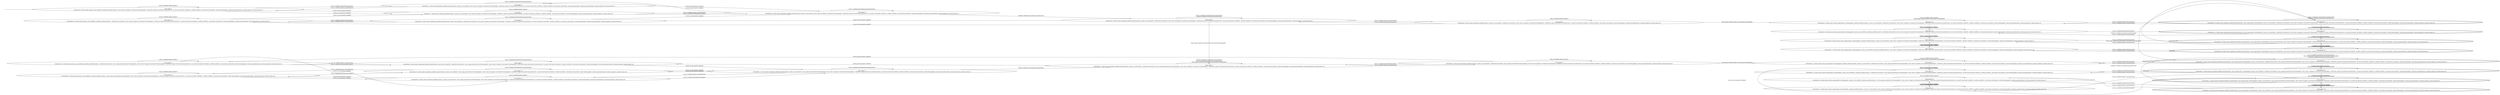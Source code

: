 digraph {
rankdir="LR"
s0[label="state_index=0
State(index=0, fluent atoms=[(power_avail satellite0), (pointing satellite0 planet1)], static atoms=[(supports instrument0 thermograph0), (calibration_target instrument0 groundstation0), (on_board instrument0 satellite0), (satellite satellite0), (instrument instrument0), (mode thermograph0), (direction groundstation0), (direction planet1)], derived atoms=[])
"]
s1[label="state_index=1
State(index=1, fluent atoms=[(pointing satellite0 planet1), (power_on instrument0)], static atoms=[(supports instrument0 thermograph0), (calibration_target instrument0 groundstation0), (on_board instrument0 satellite0), (satellite satellite0), (instrument instrument0), (mode thermograph0), (direction groundstation0), (direction planet1)], derived atoms=[])
"]
s2[label="state_index=2
State(index=2, fluent atoms=[(pointing satellite0 groundstation0), (power_avail satellite0)], static atoms=[(supports instrument0 thermograph0), (calibration_target instrument0 groundstation0), (on_board instrument0 satellite0), (satellite satellite0), (instrument instrument0), (mode thermograph0), (direction groundstation0), (direction planet1)], derived atoms=[])
"]
s3[label="state_index=3
State(index=3, fluent atoms=[(pointing satellite0 groundstation0), (power_on instrument0)], static atoms=[(supports instrument0 thermograph0), (calibration_target instrument0 groundstation0), (on_board instrument0 satellite0), (satellite satellite0), (instrument instrument0), (mode thermograph0), (direction groundstation0), (direction planet1)], derived atoms=[])
"]
s4[label="state_index=4
State(index=4, fluent atoms=[(pointing satellite0 groundstation0), (power_on instrument0), (calibrated instrument0)], static atoms=[(supports instrument0 thermograph0), (calibration_target instrument0 groundstation0), (on_board instrument0 satellite0), (satellite satellite0), (instrument instrument0), (mode thermograph0), (direction groundstation0), (direction planet1)], derived atoms=[])
"]
s5[label="state_index=5
State(index=5, fluent atoms=[(pointing satellite0 groundstation0), (power_avail satellite0), (calibrated instrument0)], static atoms=[(supports instrument0 thermograph0), (calibration_target instrument0 groundstation0), (on_board instrument0 satellite0), (satellite satellite0), (instrument instrument0), (mode thermograph0), (direction groundstation0), (direction planet1)], derived atoms=[])
"]
s6[label="state_index=6
State(index=6, fluent atoms=[(pointing satellite0 planet1), (power_on instrument0), (calibrated instrument0)], static atoms=[(supports instrument0 thermograph0), (calibration_target instrument0 groundstation0), (on_board instrument0 satellite0), (satellite satellite0), (instrument instrument0), (mode thermograph0), (direction groundstation0), (direction planet1)], derived atoms=[])
"]
s7[label="state_index=7
State(index=7, fluent atoms=[(pointing satellite0 groundstation0), (power_on instrument0), (calibrated instrument0), (have_image groundstation0 thermograph0)], static atoms=[(supports instrument0 thermograph0), (calibration_target instrument0 groundstation0), (on_board instrument0 satellite0), (satellite satellite0), (instrument instrument0), (mode thermograph0), (direction groundstation0), (direction planet1)], derived atoms=[])
"]
s8[label="state_index=8
State(index=8, fluent atoms=[(pointing satellite0 groundstation0), (power_avail satellite0), (calibrated instrument0), (have_image groundstation0 thermograph0)], static atoms=[(supports instrument0 thermograph0), (calibration_target instrument0 groundstation0), (on_board instrument0 satellite0), (satellite satellite0), (instrument instrument0), (mode thermograph0), (direction groundstation0), (direction planet1)], derived atoms=[])
"]
s9[label="state_index=9
State(index=9, fluent atoms=[(pointing satellite0 planet1), (power_on instrument0), (calibrated instrument0), (have_image groundstation0 thermograph0)], static atoms=[(supports instrument0 thermograph0), (calibration_target instrument0 groundstation0), (on_board instrument0 satellite0), (satellite satellite0), (instrument instrument0), (mode thermograph0), (direction groundstation0), (direction planet1)], derived atoms=[])
"]
s10[label="state_index=10
State(index=10, fluent atoms=[(power_avail satellite0), (pointing satellite0 planet1), (calibrated instrument0), (have_image groundstation0 thermograph0)], static atoms=[(supports instrument0 thermograph0), (calibration_target instrument0 groundstation0), (on_board instrument0 satellite0), (satellite satellite0), (instrument instrument0), (mode thermograph0), (direction groundstation0), (direction planet1)], derived atoms=[])
"]
s11[label="state_index=11
State(index=11, fluent atoms=[(have_image planet1 thermograph0), (pointing satellite0 planet1), (power_on instrument0), (calibrated instrument0), (have_image groundstation0 thermograph0)], static atoms=[(supports instrument0 thermograph0), (calibration_target instrument0 groundstation0), (on_board instrument0 satellite0), (satellite satellite0), (instrument instrument0), (mode thermograph0), (direction groundstation0), (direction planet1)], derived atoms=[])
"]
s12[label="state_index=12
State(index=12, fluent atoms=[(have_image planet1 thermograph0), (power_avail satellite0), (pointing satellite0 planet1), (calibrated instrument0), (have_image groundstation0 thermograph0)], static atoms=[(supports instrument0 thermograph0), (calibration_target instrument0 groundstation0), (on_board instrument0 satellite0), (satellite satellite0), (instrument instrument0), (mode thermograph0), (direction groundstation0), (direction planet1)], derived atoms=[])
"]
s13[peripheries=2,label="state_index=13
State(index=13, fluent atoms=[(pointing satellite0 groundstation0), (have_image planet1 thermograph0), (power_on instrument0), (calibrated instrument0), (have_image groundstation0 thermograph0)], static atoms=[(supports instrument0 thermograph0), (calibration_target instrument0 groundstation0), (on_board instrument0 satellite0), (satellite satellite0), (instrument instrument0), (mode thermograph0), (direction groundstation0), (direction planet1)], derived atoms=[])
"]
s14[peripheries=2,label="state_index=14
State(index=14, fluent atoms=[(pointing satellite0 groundstation0), (have_image planet1 thermograph0), (power_avail satellite0), (calibrated instrument0), (have_image groundstation0 thermograph0)], static atoms=[(supports instrument0 thermograph0), (calibration_target instrument0 groundstation0), (on_board instrument0 satellite0), (satellite satellite0), (instrument instrument0), (mode thermograph0), (direction groundstation0), (direction planet1)], derived atoms=[])
"]
s15[peripheries=2,label="state_index=15
State(index=15, fluent atoms=[(pointing satellite0 groundstation0), (have_image planet1 thermograph0), (power_on instrument0), (have_image groundstation0 thermograph0)], static atoms=[(supports instrument0 thermograph0), (calibration_target instrument0 groundstation0), (on_board instrument0 satellite0), (satellite satellite0), (instrument instrument0), (mode thermograph0), (direction groundstation0), (direction planet1)], derived atoms=[])
"]
s16[peripheries=2,label="state_index=16
State(index=16, fluent atoms=[(pointing satellite0 groundstation0), (have_image planet1 thermograph0), (power_avail satellite0), (have_image groundstation0 thermograph0)], static atoms=[(supports instrument0 thermograph0), (calibration_target instrument0 groundstation0), (on_board instrument0 satellite0), (satellite satellite0), (instrument instrument0), (mode thermograph0), (direction groundstation0), (direction planet1)], derived atoms=[])
"]
s17[label="state_index=17
State(index=17, fluent atoms=[(have_image planet1 thermograph0), (pointing satellite0 planet1), (power_on instrument0), (have_image groundstation0 thermograph0)], static atoms=[(supports instrument0 thermograph0), (calibration_target instrument0 groundstation0), (on_board instrument0 satellite0), (satellite satellite0), (instrument instrument0), (mode thermograph0), (direction groundstation0), (direction planet1)], derived atoms=[])
"]
s18[label="state_index=18
State(index=18, fluent atoms=[(have_image planet1 thermograph0), (power_avail satellite0), (pointing satellite0 planet1), (have_image groundstation0 thermograph0)], static atoms=[(supports instrument0 thermograph0), (calibration_target instrument0 groundstation0), (on_board instrument0 satellite0), (satellite satellite0), (instrument instrument0), (mode thermograph0), (direction groundstation0), (direction planet1)], derived atoms=[])
"]
s19[label="state_index=19
State(index=19, fluent atoms=[(pointing satellite0 planet1), (power_on instrument0), (have_image groundstation0 thermograph0)], static atoms=[(supports instrument0 thermograph0), (calibration_target instrument0 groundstation0), (on_board instrument0 satellite0), (satellite satellite0), (instrument instrument0), (mode thermograph0), (direction groundstation0), (direction planet1)], derived atoms=[])
"]
s20[label="state_index=20
State(index=20, fluent atoms=[(power_avail satellite0), (pointing satellite0 planet1), (have_image groundstation0 thermograph0)], static atoms=[(supports instrument0 thermograph0), (calibration_target instrument0 groundstation0), (on_board instrument0 satellite0), (satellite satellite0), (instrument instrument0), (mode thermograph0), (direction groundstation0), (direction planet1)], derived atoms=[])
"]
s21[label="state_index=21
State(index=21, fluent atoms=[(pointing satellite0 groundstation0), (power_on instrument0), (have_image groundstation0 thermograph0)], static atoms=[(supports instrument0 thermograph0), (calibration_target instrument0 groundstation0), (on_board instrument0 satellite0), (satellite satellite0), (instrument instrument0), (mode thermograph0), (direction groundstation0), (direction planet1)], derived atoms=[])
"]
s22[label="state_index=22
State(index=22, fluent atoms=[(pointing satellite0 groundstation0), (power_avail satellite0), (have_image groundstation0 thermograph0)], static atoms=[(supports instrument0 thermograph0), (calibration_target instrument0 groundstation0), (on_board instrument0 satellite0), (satellite satellite0), (instrument instrument0), (mode thermograph0), (direction groundstation0), (direction planet1)], derived atoms=[])
"]
s23[label="state_index=23
State(index=23, fluent atoms=[(power_avail satellite0), (pointing satellite0 planet1), (calibrated instrument0)], static atoms=[(supports instrument0 thermograph0), (calibration_target instrument0 groundstation0), (on_board instrument0 satellite0), (satellite satellite0), (instrument instrument0), (mode thermograph0), (direction groundstation0), (direction planet1)], derived atoms=[])
"]
s24[label="state_index=24
State(index=24, fluent atoms=[(have_image planet1 thermograph0), (pointing satellite0 planet1), (power_on instrument0), (calibrated instrument0)], static atoms=[(supports instrument0 thermograph0), (calibration_target instrument0 groundstation0), (on_board instrument0 satellite0), (satellite satellite0), (instrument instrument0), (mode thermograph0), (direction groundstation0), (direction planet1)], derived atoms=[])
"]
s25[label="state_index=25
State(index=25, fluent atoms=[(have_image planet1 thermograph0), (power_avail satellite0), (pointing satellite0 planet1), (calibrated instrument0)], static atoms=[(supports instrument0 thermograph0), (calibration_target instrument0 groundstation0), (on_board instrument0 satellite0), (satellite satellite0), (instrument instrument0), (mode thermograph0), (direction groundstation0), (direction planet1)], derived atoms=[])
"]
s26[peripheries=2,label="state_index=26
State(index=26, fluent atoms=[(pointing satellite0 groundstation0), (have_image planet1 thermograph0), (power_on instrument0), (calibrated instrument0)], static atoms=[(supports instrument0 thermograph0), (calibration_target instrument0 groundstation0), (on_board instrument0 satellite0), (satellite satellite0), (instrument instrument0), (mode thermograph0), (direction groundstation0), (direction planet1)], derived atoms=[])
"]
s27[peripheries=2,label="state_index=27
State(index=27, fluent atoms=[(pointing satellite0 groundstation0), (have_image planet1 thermograph0), (power_avail satellite0), (calibrated instrument0)], static atoms=[(supports instrument0 thermograph0), (calibration_target instrument0 groundstation0), (on_board instrument0 satellite0), (satellite satellite0), (instrument instrument0), (mode thermograph0), (direction groundstation0), (direction planet1)], derived atoms=[])
"]
s28[peripheries=2,label="state_index=28
State(index=28, fluent atoms=[(pointing satellite0 groundstation0), (have_image planet1 thermograph0), (power_on instrument0)], static atoms=[(supports instrument0 thermograph0), (calibration_target instrument0 groundstation0), (on_board instrument0 satellite0), (satellite satellite0), (instrument instrument0), (mode thermograph0), (direction groundstation0), (direction planet1)], derived atoms=[])
"]
s29[peripheries=2,label="state_index=29
State(index=29, fluent atoms=[(pointing satellite0 groundstation0), (have_image planet1 thermograph0), (power_avail satellite0)], static atoms=[(supports instrument0 thermograph0), (calibration_target instrument0 groundstation0), (on_board instrument0 satellite0), (satellite satellite0), (instrument instrument0), (mode thermograph0), (direction groundstation0), (direction planet1)], derived atoms=[])
"]
s30[label="state_index=30
State(index=30, fluent atoms=[(have_image planet1 thermograph0), (pointing satellite0 planet1), (power_on instrument0)], static atoms=[(supports instrument0 thermograph0), (calibration_target instrument0 groundstation0), (on_board instrument0 satellite0), (satellite satellite0), (instrument instrument0), (mode thermograph0), (direction groundstation0), (direction planet1)], derived atoms=[])
"]
s31[label="state_index=31
State(index=31, fluent atoms=[(have_image planet1 thermograph0), (power_avail satellite0), (pointing satellite0 planet1)], static atoms=[(supports instrument0 thermograph0), (calibration_target instrument0 groundstation0), (on_board instrument0 satellite0), (satellite satellite0), (instrument instrument0), (mode thermograph0), (direction groundstation0), (direction planet1)], derived atoms=[])
"]
Dangling [ label = "", style = invis ]
{ rank = same; Dangling }
Dangling -> s0
{ rank = same; s0,s10,s20,s23}
{ rank = same; s1,s2,s5,s8,s19,s22}
{ rank = same; s3,s21}
{ rank = same; s4,s7}
{ rank = same; s6,s9}
{ rank = same; s11,s12,s17,s18,s24,s25,s30,s31}
{ rank = same; s13,s14,s15,s16,s26,s27,s28,s29}
s0->s0 [label="(turn_to satellite0 planet1 planet1)
"]
s0->s1 [label="(switch_on instrument0 satellite0)
"]
s0->s2 [label="(turn_to satellite0 groundstation0 planet1)
"]
s1->s0 [label="(switch_off instrument0 satellite0)
"]
s1->s1 [label="(turn_to satellite0 planet1 planet1)
"]
s1->s3 [label="(turn_to satellite0 groundstation0 planet1)
"]
s2->s0 [label="(turn_to satellite0 planet1 groundstation0)
"]
s2->s2 [label="(turn_to satellite0 groundstation0 groundstation0)
"]
s2->s3 [label="(switch_on instrument0 satellite0)
"]
s3->s1 [label="(turn_to satellite0 planet1 groundstation0)
"]
s3->s2 [label="(switch_off instrument0 satellite0)
"]
s3->s3 [label="(turn_to satellite0 groundstation0 groundstation0)
"]
s3->s4 [label="(calibrate satellite0 instrument0 groundstation0)
"]
s4->s4 [label="(turn_to satellite0 groundstation0 groundstation0)
(calibrate satellite0 instrument0 groundstation0)
"]
s4->s5 [label="(switch_off instrument0 satellite0)
"]
s4->s6 [label="(turn_to satellite0 planet1 groundstation0)
"]
s4->s7 [label="(take_image satellite0 groundstation0 instrument0 thermograph0)
"]
s5->s3 [label="(switch_on instrument0 satellite0)
"]
s5->s5 [label="(turn_to satellite0 groundstation0 groundstation0)
"]
s5->s23 [label="(turn_to satellite0 planet1 groundstation0)
"]
s6->s4 [label="(turn_to satellite0 groundstation0 planet1)
"]
s6->s6 [label="(turn_to satellite0 planet1 planet1)
"]
s6->s23 [label="(switch_off instrument0 satellite0)
"]
s6->s24 [label="(take_image satellite0 planet1 instrument0 thermograph0)
"]
s7->s7 [label="(calibrate satellite0 instrument0 groundstation0)
(turn_to satellite0 groundstation0 groundstation0)
(take_image satellite0 groundstation0 instrument0 thermograph0)
"]
s7->s8 [label="(switch_off instrument0 satellite0)
"]
s7->s9 [label="(turn_to satellite0 planet1 groundstation0)
"]
s8->s8 [label="(turn_to satellite0 groundstation0 groundstation0)
"]
s8->s10 [label="(turn_to satellite0 planet1 groundstation0)
"]
s8->s21 [label="(switch_on instrument0 satellite0)
"]
s9->s7 [label="(turn_to satellite0 groundstation0 planet1)
"]
s9->s9 [label="(turn_to satellite0 planet1 planet1)
"]
s9->s10 [label="(switch_off instrument0 satellite0)
"]
s9->s11 [label="(take_image satellite0 planet1 instrument0 thermograph0)
"]
s10->s8 [label="(turn_to satellite0 groundstation0 planet1)
"]
s10->s10 [label="(turn_to satellite0 planet1 planet1)
"]
s10->s19 [label="(switch_on instrument0 satellite0)
"]
s11->s11 [label="(turn_to satellite0 planet1 planet1)
(take_image satellite0 planet1 instrument0 thermograph0)
"]
s11->s12 [label="(switch_off instrument0 satellite0)
"]
s11->s13 [label="(turn_to satellite0 groundstation0 planet1)
"]
s12->s12 [label="(turn_to satellite0 planet1 planet1)
"]
s12->s14 [label="(turn_to satellite0 groundstation0 planet1)
"]
s12->s17 [label="(switch_on instrument0 satellite0)
"]
s13->s11 [label="(turn_to satellite0 planet1 groundstation0)
"]
s13->s13 [label="(turn_to satellite0 groundstation0 groundstation0)
(take_image satellite0 groundstation0 instrument0 thermograph0)
(calibrate satellite0 instrument0 groundstation0)
"]
s13->s14 [label="(switch_off instrument0 satellite0)
"]
s14->s12 [label="(turn_to satellite0 planet1 groundstation0)
"]
s14->s14 [label="(turn_to satellite0 groundstation0 groundstation0)
"]
s14->s15 [label="(switch_on instrument0 satellite0)
"]
s15->s13 [label="(calibrate satellite0 instrument0 groundstation0)
"]
s15->s15 [label="(turn_to satellite0 groundstation0 groundstation0)
"]
s15->s16 [label="(switch_off instrument0 satellite0)
"]
s15->s17 [label="(turn_to satellite0 planet1 groundstation0)
"]
s16->s15 [label="(switch_on instrument0 satellite0)
"]
s16->s16 [label="(turn_to satellite0 groundstation0 groundstation0)
"]
s16->s18 [label="(turn_to satellite0 planet1 groundstation0)
"]
s17->s15 [label="(turn_to satellite0 groundstation0 planet1)
"]
s17->s17 [label="(turn_to satellite0 planet1 planet1)
"]
s17->s18 [label="(switch_off instrument0 satellite0)
"]
s18->s16 [label="(turn_to satellite0 groundstation0 planet1)
"]
s18->s17 [label="(switch_on instrument0 satellite0)
"]
s18->s18 [label="(turn_to satellite0 planet1 planet1)
"]
s19->s19 [label="(turn_to satellite0 planet1 planet1)
"]
s19->s20 [label="(switch_off instrument0 satellite0)
"]
s19->s21 [label="(turn_to satellite0 groundstation0 planet1)
"]
s20->s19 [label="(switch_on instrument0 satellite0)
"]
s20->s20 [label="(turn_to satellite0 planet1 planet1)
"]
s20->s22 [label="(turn_to satellite0 groundstation0 planet1)
"]
s21->s7 [label="(calibrate satellite0 instrument0 groundstation0)
"]
s21->s19 [label="(turn_to satellite0 planet1 groundstation0)
"]
s21->s21 [label="(turn_to satellite0 groundstation0 groundstation0)
"]
s21->s22 [label="(switch_off instrument0 satellite0)
"]
s22->s20 [label="(turn_to satellite0 planet1 groundstation0)
"]
s22->s21 [label="(switch_on instrument0 satellite0)
"]
s22->s22 [label="(turn_to satellite0 groundstation0 groundstation0)
"]
s23->s1 [label="(switch_on instrument0 satellite0)
"]
s23->s5 [label="(turn_to satellite0 groundstation0 planet1)
"]
s23->s23 [label="(turn_to satellite0 planet1 planet1)
"]
s24->s24 [label="(turn_to satellite0 planet1 planet1)
(take_image satellite0 planet1 instrument0 thermograph0)
"]
s24->s25 [label="(switch_off instrument0 satellite0)
"]
s24->s26 [label="(turn_to satellite0 groundstation0 planet1)
"]
s25->s25 [label="(turn_to satellite0 planet1 planet1)
"]
s25->s27 [label="(turn_to satellite0 groundstation0 planet1)
"]
s25->s30 [label="(switch_on instrument0 satellite0)
"]
s26->s13 [label="(take_image satellite0 groundstation0 instrument0 thermograph0)
"]
s26->s24 [label="(turn_to satellite0 planet1 groundstation0)
"]
s26->s26 [label="(turn_to satellite0 groundstation0 groundstation0)
(calibrate satellite0 instrument0 groundstation0)
"]
s26->s27 [label="(switch_off instrument0 satellite0)
"]
s27->s25 [label="(turn_to satellite0 planet1 groundstation0)
"]
s27->s27 [label="(turn_to satellite0 groundstation0 groundstation0)
"]
s27->s28 [label="(switch_on instrument0 satellite0)
"]
s28->s26 [label="(calibrate satellite0 instrument0 groundstation0)
"]
s28->s28 [label="(turn_to satellite0 groundstation0 groundstation0)
"]
s28->s29 [label="(switch_off instrument0 satellite0)
"]
s28->s30 [label="(turn_to satellite0 planet1 groundstation0)
"]
s29->s28 [label="(switch_on instrument0 satellite0)
"]
s29->s29 [label="(turn_to satellite0 groundstation0 groundstation0)
"]
s29->s31 [label="(turn_to satellite0 planet1 groundstation0)
"]
s30->s28 [label="(turn_to satellite0 groundstation0 planet1)
"]
s30->s30 [label="(turn_to satellite0 planet1 planet1)
"]
s30->s31 [label="(switch_off instrument0 satellite0)
"]
s31->s29 [label="(turn_to satellite0 groundstation0 planet1)
"]
s31->s30 [label="(switch_on instrument0 satellite0)
"]
s31->s31 [label="(turn_to satellite0 planet1 planet1)
"]
}

